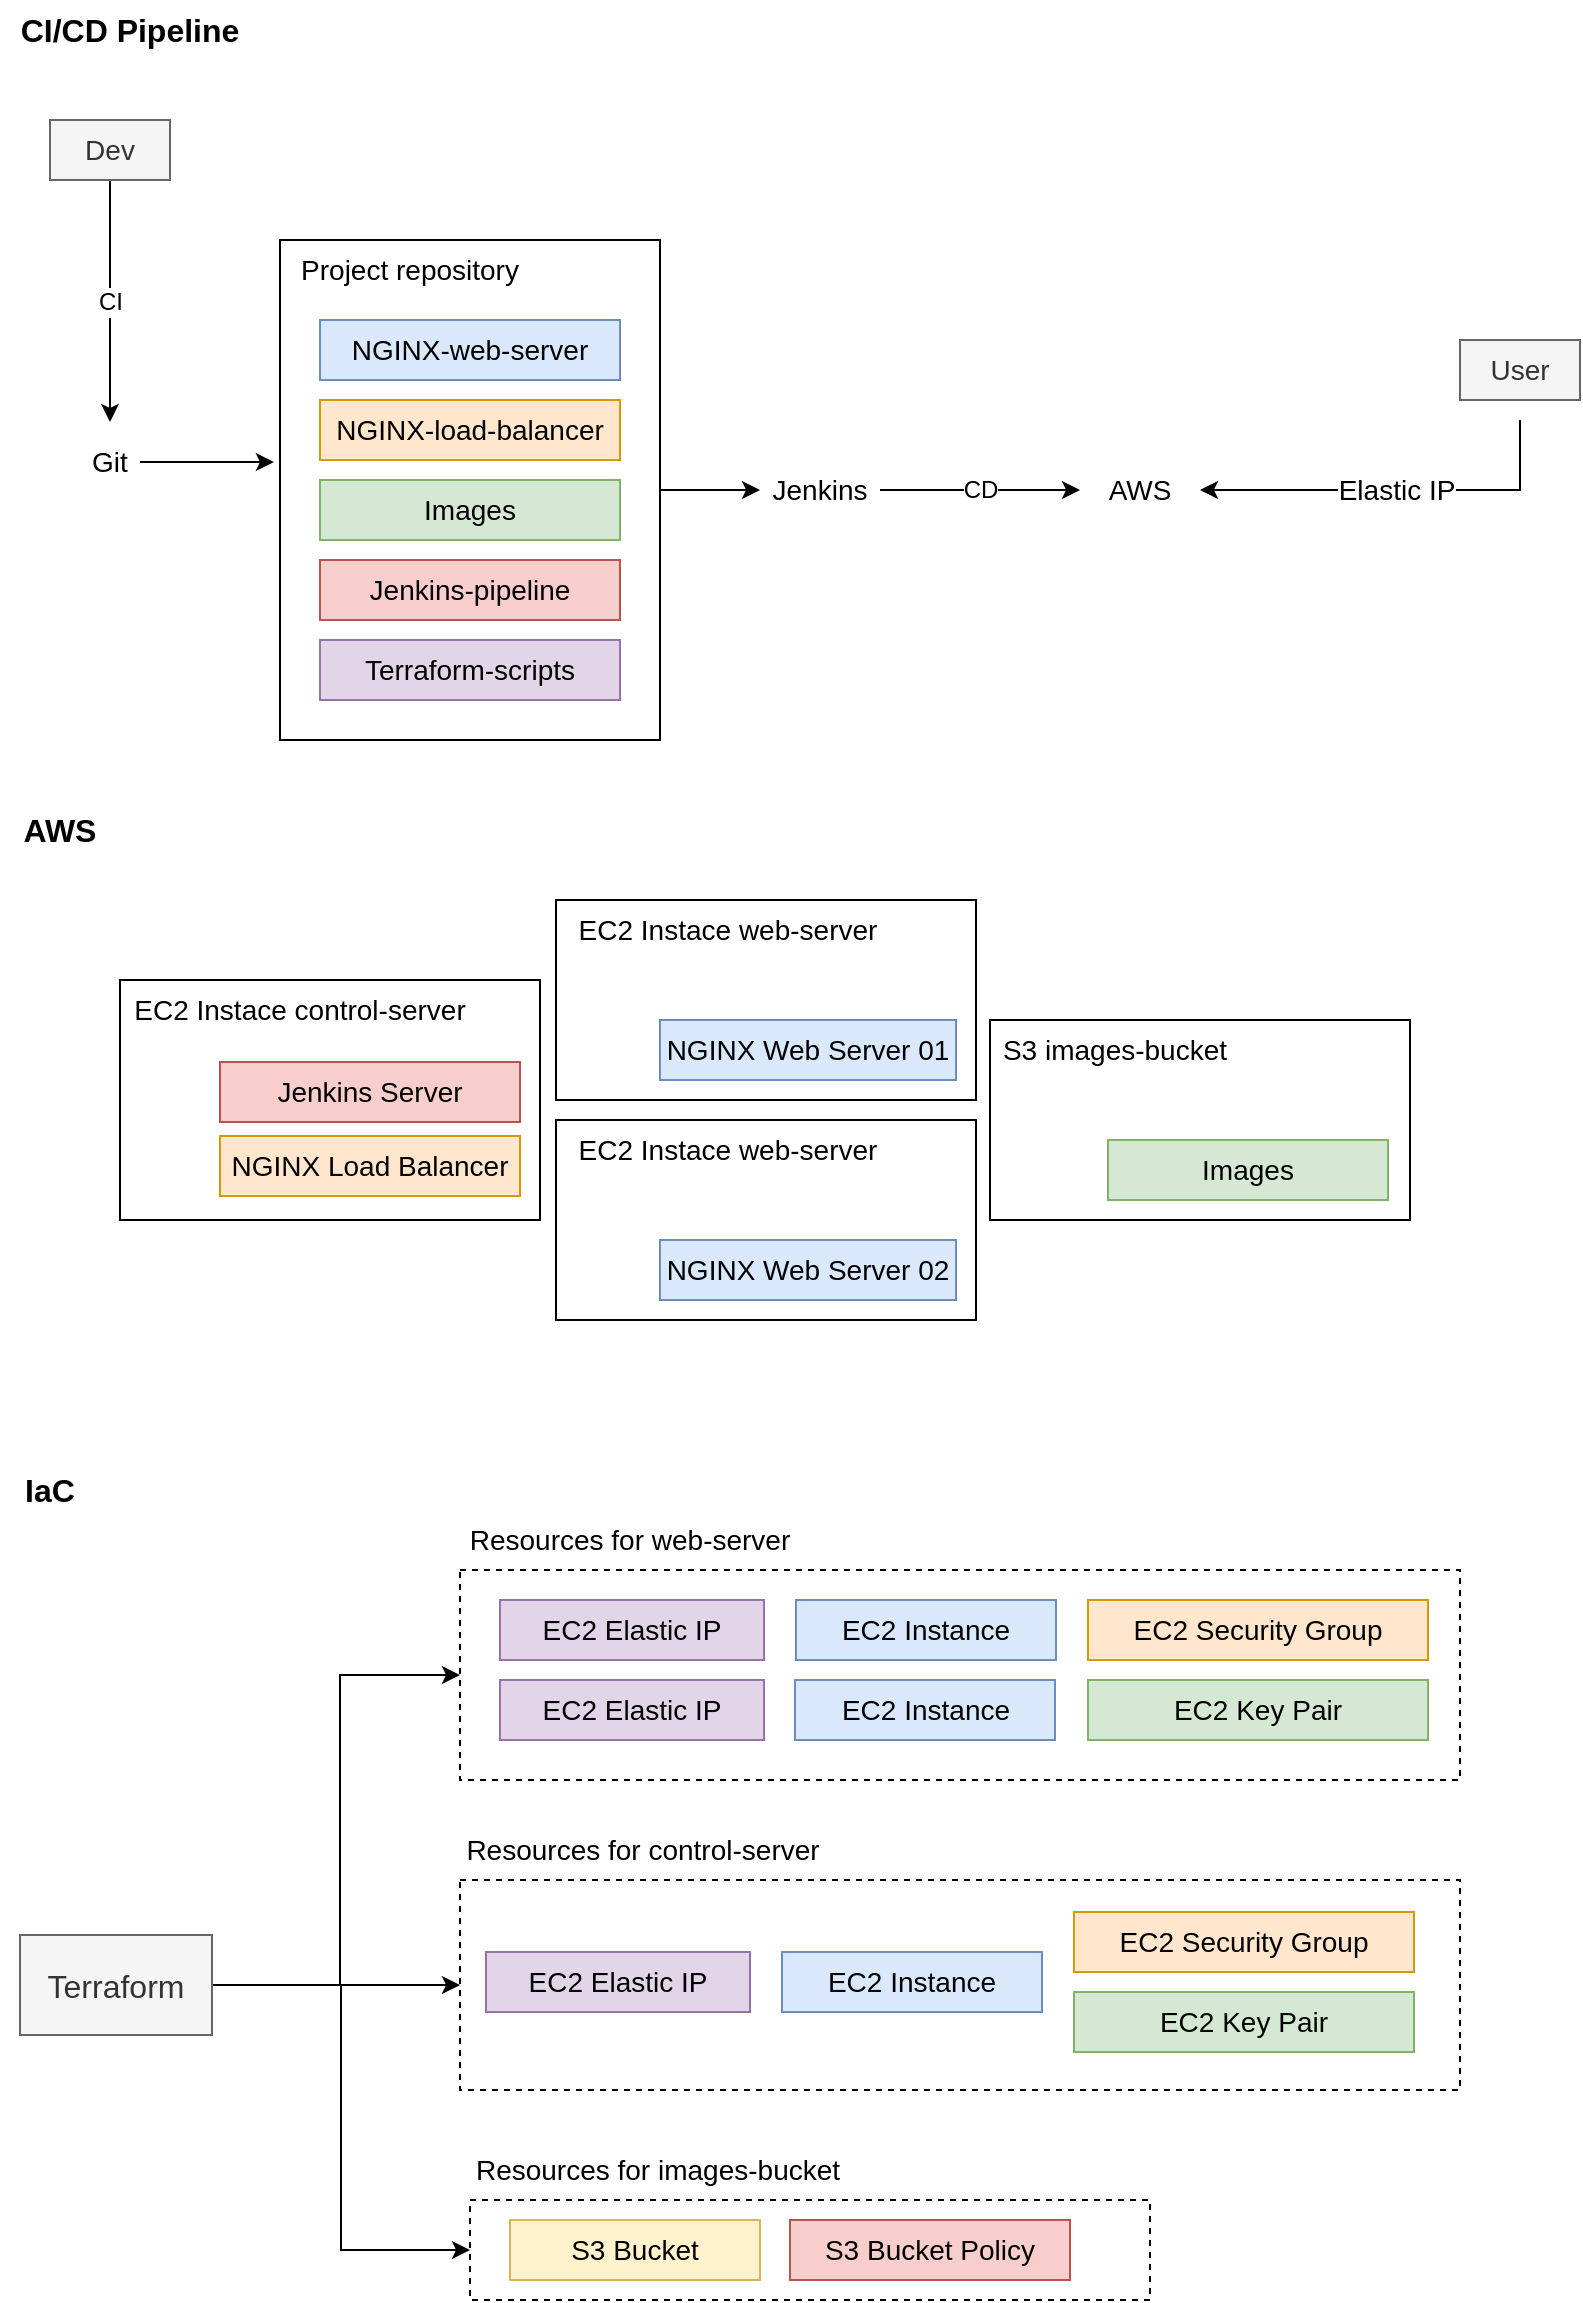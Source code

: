 <mxfile version="20.8.20" type="device"><diagram name="Página-1" id="8LstUIu0w2KGti7KVI91"><mxGraphModel dx="1434" dy="731" grid="1" gridSize="10" guides="1" tooltips="1" connect="1" arrows="1" fold="1" page="1" pageScale="1" pageWidth="827" pageHeight="1169" math="0" shadow="0"><root><mxCell id="0"/><mxCell id="1" parent="0"/><mxCell id="2ly2x3-yDrFPD5Wxyusf-60" value="" style="rounded=0;whiteSpace=wrap;html=1;fontSize=14;strokeColor=default;fillColor=none;dashed=1;" vertex="1" parent="1"><mxGeometry x="260" y="795" width="500" height="105" as="geometry"/></mxCell><mxCell id="2ly2x3-yDrFPD5Wxyusf-21" value="" style="rounded=0;whiteSpace=wrap;html=1;fontSize=14;" vertex="1" parent="1"><mxGeometry x="308" y="460" width="210" height="100" as="geometry"/></mxCell><mxCell id="2ly2x3-yDrFPD5Wxyusf-12" value="CI" style="edgeStyle=orthogonalEdgeStyle;rounded=0;orthogonalLoop=1;jettySize=auto;html=1;entryX=0.5;entryY=0;entryDx=0;entryDy=0;fontSize=12;" edge="1" parent="1" source="2ly2x3-yDrFPD5Wxyusf-1" target="2ly2x3-yDrFPD5Wxyusf-2"><mxGeometry relative="1" as="geometry"/></mxCell><mxCell id="2ly2x3-yDrFPD5Wxyusf-1" value="Dev" style="text;html=1;strokeColor=#666666;fillColor=#f5f5f5;align=center;verticalAlign=middle;whiteSpace=wrap;rounded=0;fontSize=14;fontColor=#333333;" vertex="1" parent="1"><mxGeometry x="55" y="70" width="60" height="30" as="geometry"/></mxCell><mxCell id="2ly2x3-yDrFPD5Wxyusf-17" style="edgeStyle=orthogonalEdgeStyle;rounded=0;orthogonalLoop=1;jettySize=auto;html=1;entryX=-0.016;entryY=0.444;entryDx=0;entryDy=0;entryPerimeter=0;fontSize=14;" edge="1" parent="1" source="2ly2x3-yDrFPD5Wxyusf-2" target="2ly2x3-yDrFPD5Wxyusf-3"><mxGeometry relative="1" as="geometry"/></mxCell><mxCell id="2ly2x3-yDrFPD5Wxyusf-2" value="Git" style="text;html=1;strokeColor=none;fillColor=none;align=center;verticalAlign=middle;whiteSpace=wrap;rounded=0;fontSize=14;" vertex="1" parent="1"><mxGeometry x="70" y="221" width="30" height="40" as="geometry"/></mxCell><mxCell id="2ly2x3-yDrFPD5Wxyusf-19" style="edgeStyle=orthogonalEdgeStyle;rounded=0;orthogonalLoop=1;jettySize=auto;html=1;fontSize=14;" edge="1" parent="1" source="2ly2x3-yDrFPD5Wxyusf-3" target="2ly2x3-yDrFPD5Wxyusf-9"><mxGeometry relative="1" as="geometry"/></mxCell><mxCell id="2ly2x3-yDrFPD5Wxyusf-3" value="" style="rounded=0;whiteSpace=wrap;html=1;fontSize=14;" vertex="1" parent="1"><mxGeometry x="170" y="130" width="190" height="250" as="geometry"/></mxCell><mxCell id="2ly2x3-yDrFPD5Wxyusf-4" value="NGINX-web-server" style="text;html=1;strokeColor=#6c8ebf;fillColor=#dae8fc;align=center;verticalAlign=middle;whiteSpace=wrap;rounded=0;fontSize=14;" vertex="1" parent="1"><mxGeometry x="190" y="170" width="150" height="30" as="geometry"/></mxCell><mxCell id="2ly2x3-yDrFPD5Wxyusf-6" value="NGINX-load-balancer" style="text;html=1;strokeColor=#d79b00;fillColor=#ffe6cc;align=center;verticalAlign=middle;whiteSpace=wrap;rounded=0;fontSize=14;" vertex="1" parent="1"><mxGeometry x="190" y="210" width="150" height="30" as="geometry"/></mxCell><mxCell id="2ly2x3-yDrFPD5Wxyusf-15" value="CD" style="edgeStyle=orthogonalEdgeStyle;rounded=0;orthogonalLoop=1;jettySize=auto;html=1;fontSize=12;" edge="1" parent="1" source="2ly2x3-yDrFPD5Wxyusf-9" target="2ly2x3-yDrFPD5Wxyusf-11"><mxGeometry relative="1" as="geometry"/></mxCell><mxCell id="2ly2x3-yDrFPD5Wxyusf-9" value="Jenkins" style="text;html=1;strokeColor=none;fillColor=none;align=center;verticalAlign=middle;whiteSpace=wrap;rounded=0;fontSize=14;" vertex="1" parent="1"><mxGeometry x="410" y="240" width="60" height="30" as="geometry"/></mxCell><mxCell id="2ly2x3-yDrFPD5Wxyusf-11" value="AWS" style="text;html=1;strokeColor=none;fillColor=none;align=center;verticalAlign=middle;whiteSpace=wrap;rounded=0;fontSize=14;" vertex="1" parent="1"><mxGeometry x="570" y="240" width="60" height="30" as="geometry"/></mxCell><mxCell id="2ly2x3-yDrFPD5Wxyusf-20" value="NGINX Web Server 01" style="text;html=1;strokeColor=#6c8ebf;fillColor=#dae8fc;align=center;verticalAlign=middle;whiteSpace=wrap;rounded=0;fontSize=14;" vertex="1" parent="1"><mxGeometry x="360" y="520" width="148" height="30" as="geometry"/></mxCell><mxCell id="2ly2x3-yDrFPD5Wxyusf-22" value="EC2 Instace web-server" style="text;html=1;strokeColor=none;fillColor=none;align=center;verticalAlign=middle;whiteSpace=wrap;rounded=0;fontSize=14;" vertex="1" parent="1"><mxGeometry x="308" y="460" width="172" height="30" as="geometry"/></mxCell><mxCell id="2ly2x3-yDrFPD5Wxyusf-23" value="" style="rounded=0;whiteSpace=wrap;html=1;fontSize=14;" vertex="1" parent="1"><mxGeometry x="308" y="570" width="210" height="100" as="geometry"/></mxCell><mxCell id="2ly2x3-yDrFPD5Wxyusf-24" value="NGINX Web Server 02" style="text;html=1;strokeColor=#6c8ebf;fillColor=#dae8fc;align=center;verticalAlign=middle;whiteSpace=wrap;rounded=0;fontSize=14;" vertex="1" parent="1"><mxGeometry x="360" y="630" width="148" height="30" as="geometry"/></mxCell><mxCell id="2ly2x3-yDrFPD5Wxyusf-26" value="" style="rounded=0;whiteSpace=wrap;html=1;fontSize=14;" vertex="1" parent="1"><mxGeometry x="525" y="520" width="210" height="100" as="geometry"/></mxCell><mxCell id="2ly2x3-yDrFPD5Wxyusf-27" value="Images" style="text;html=1;strokeColor=#82b366;fillColor=#d5e8d4;align=center;verticalAlign=middle;whiteSpace=wrap;rounded=0;fontSize=14;" vertex="1" parent="1"><mxGeometry x="584" y="580" width="140" height="30" as="geometry"/></mxCell><mxCell id="2ly2x3-yDrFPD5Wxyusf-28" value="S3 images-bucket" style="text;html=1;strokeColor=none;fillColor=none;align=center;verticalAlign=middle;whiteSpace=wrap;rounded=0;fontSize=14;" vertex="1" parent="1"><mxGeometry x="525" y="520" width="125" height="30" as="geometry"/></mxCell><mxCell id="2ly2x3-yDrFPD5Wxyusf-29" value="" style="rounded=0;whiteSpace=wrap;html=1;fontSize=14;" vertex="1" parent="1"><mxGeometry x="90" y="500" width="210" height="120" as="geometry"/></mxCell><mxCell id="2ly2x3-yDrFPD5Wxyusf-30" value="Jenkins Server" style="text;html=1;strokeColor=#b85450;fillColor=#f8cecc;align=center;verticalAlign=middle;whiteSpace=wrap;rounded=0;fontSize=14;" vertex="1" parent="1"><mxGeometry x="140" y="541" width="150" height="30" as="geometry"/></mxCell><mxCell id="2ly2x3-yDrFPD5Wxyusf-31" value="EC2 Instace control-server" style="text;html=1;strokeColor=none;fillColor=none;align=center;verticalAlign=middle;whiteSpace=wrap;rounded=0;fontSize=14;" vertex="1" parent="1"><mxGeometry x="90" y="500" width="180" height="30" as="geometry"/></mxCell><mxCell id="2ly2x3-yDrFPD5Wxyusf-32" value="NGINX Load Balancer" style="text;html=1;strokeColor=#d79b00;fillColor=#ffe6cc;align=center;verticalAlign=middle;whiteSpace=wrap;rounded=0;fontSize=14;" vertex="1" parent="1"><mxGeometry x="140" y="578" width="150" height="30" as="geometry"/></mxCell><mxCell id="2ly2x3-yDrFPD5Wxyusf-33" value="Project repository" style="text;html=1;strokeColor=none;fillColor=none;align=center;verticalAlign=middle;whiteSpace=wrap;rounded=0;fontSize=14;" vertex="1" parent="1"><mxGeometry x="170" y="130" width="130" height="30" as="geometry"/></mxCell><mxCell id="2ly2x3-yDrFPD5Wxyusf-34" value="&lt;b style=&quot;font-size: 16px;&quot;&gt;CI/CD Pipeline&lt;/b&gt;" style="text;html=1;strokeColor=none;fillColor=none;align=center;verticalAlign=middle;whiteSpace=wrap;rounded=0;fontSize=16;" vertex="1" parent="1"><mxGeometry x="30" y="10" width="130" height="30" as="geometry"/></mxCell><mxCell id="2ly2x3-yDrFPD5Wxyusf-36" value="Elastic IP" style="edgeStyle=orthogonalEdgeStyle;rounded=0;orthogonalLoop=1;jettySize=auto;html=1;entryX=1;entryY=0.5;entryDx=0;entryDy=0;fontSize=14;" edge="1" parent="1" target="2ly2x3-yDrFPD5Wxyusf-11"><mxGeometry relative="1" as="geometry"><mxPoint x="790" y="220" as="sourcePoint"/><Array as="points"><mxPoint x="685" y="255"/><mxPoint x="685" y="255"/></Array></mxGeometry></mxCell><mxCell id="2ly2x3-yDrFPD5Wxyusf-35" value="User" style="text;html=1;strokeColor=#666666;fillColor=#f5f5f5;align=center;verticalAlign=middle;whiteSpace=wrap;rounded=0;fontSize=14;fontColor=#333333;" vertex="1" parent="1"><mxGeometry x="760" y="180" width="60" height="30" as="geometry"/></mxCell><mxCell id="2ly2x3-yDrFPD5Wxyusf-37" value="&lt;b style=&quot;font-size: 16px;&quot;&gt;AWS&lt;/b&gt;" style="text;html=1;strokeColor=none;fillColor=none;align=center;verticalAlign=middle;whiteSpace=wrap;rounded=0;fontSize=16;" vertex="1" parent="1"><mxGeometry x="30" y="410" width="60" height="30" as="geometry"/></mxCell><mxCell id="2ly2x3-yDrFPD5Wxyusf-39" value="&lt;b style=&quot;font-size: 16px;&quot;&gt;IaC&lt;/b&gt;" style="text;html=1;strokeColor=none;fillColor=none;align=center;verticalAlign=middle;whiteSpace=wrap;rounded=0;fontSize=16;" vertex="1" parent="1"><mxGeometry x="30" y="740" width="50" height="30" as="geometry"/></mxCell><mxCell id="2ly2x3-yDrFPD5Wxyusf-71" style="edgeStyle=orthogonalEdgeStyle;rounded=0;orthogonalLoop=1;jettySize=auto;html=1;entryX=0;entryY=0.5;entryDx=0;entryDy=0;fontSize=12;" edge="1" parent="1" source="2ly2x3-yDrFPD5Wxyusf-40" target="2ly2x3-yDrFPD5Wxyusf-63"><mxGeometry relative="1" as="geometry"/></mxCell><mxCell id="2ly2x3-yDrFPD5Wxyusf-72" style="edgeStyle=orthogonalEdgeStyle;rounded=0;orthogonalLoop=1;jettySize=auto;html=1;entryX=0;entryY=0.5;entryDx=0;entryDy=0;fontSize=12;" edge="1" parent="1" source="2ly2x3-yDrFPD5Wxyusf-40" target="2ly2x3-yDrFPD5Wxyusf-65"><mxGeometry relative="1" as="geometry"/></mxCell><mxCell id="2ly2x3-yDrFPD5Wxyusf-73" style="edgeStyle=orthogonalEdgeStyle;rounded=0;orthogonalLoop=1;jettySize=auto;html=1;entryX=0;entryY=0.5;entryDx=0;entryDy=0;fontSize=12;" edge="1" parent="1" source="2ly2x3-yDrFPD5Wxyusf-40" target="2ly2x3-yDrFPD5Wxyusf-60"><mxGeometry relative="1" as="geometry"><Array as="points"><mxPoint x="200" y="1003"/><mxPoint x="200" y="848"/></Array></mxGeometry></mxCell><mxCell id="2ly2x3-yDrFPD5Wxyusf-40" value="&lt;font style=&quot;font-size: 16px;&quot;&gt;Terraform&lt;/font&gt;" style="text;html=1;strokeColor=#666666;fillColor=#f5f5f5;align=center;verticalAlign=middle;whiteSpace=wrap;rounded=0;fontSize=14;fontColor=#333333;" vertex="1" parent="1"><mxGeometry x="40" y="977.5" width="96" height="50" as="geometry"/></mxCell><mxCell id="2ly2x3-yDrFPD5Wxyusf-41" value="EC2 Instance" style="text;html=1;strokeColor=#6c8ebf;fillColor=#dae8fc;align=center;verticalAlign=middle;whiteSpace=wrap;rounded=0;fontSize=14;" vertex="1" parent="1"><mxGeometry x="428" y="810" width="130" height="30" as="geometry"/></mxCell><mxCell id="2ly2x3-yDrFPD5Wxyusf-42" value="EC2 Instance" style="text;html=1;strokeColor=#6c8ebf;fillColor=#dae8fc;align=center;verticalAlign=middle;whiteSpace=wrap;rounded=0;fontSize=14;" vertex="1" parent="1"><mxGeometry x="427.5" y="850" width="130" height="30" as="geometry"/></mxCell><mxCell id="2ly2x3-yDrFPD5Wxyusf-44" value="S3 Bucket" style="text;html=1;strokeColor=#d6b656;fillColor=#fff2cc;align=center;verticalAlign=middle;whiteSpace=wrap;rounded=0;fontSize=14;" vertex="1" parent="1"><mxGeometry x="285" y="1120" width="125" height="30" as="geometry"/></mxCell><mxCell id="2ly2x3-yDrFPD5Wxyusf-45" value="EC2 Security Group" style="text;html=1;strokeColor=#d79b00;fillColor=#ffe6cc;align=center;verticalAlign=middle;whiteSpace=wrap;rounded=0;fontSize=14;" vertex="1" parent="1"><mxGeometry x="574" y="810" width="170" height="30" as="geometry"/></mxCell><mxCell id="2ly2x3-yDrFPD5Wxyusf-47" value="EC2 Key Pair" style="text;html=1;strokeColor=#82b366;fillColor=#d5e8d4;align=center;verticalAlign=middle;whiteSpace=wrap;rounded=0;fontSize=14;" vertex="1" parent="1"><mxGeometry x="574" y="850" width="170" height="30" as="geometry"/></mxCell><mxCell id="2ly2x3-yDrFPD5Wxyusf-49" value="S3 Bucket Policy" style="text;html=1;strokeColor=#b85450;fillColor=#f8cecc;align=center;verticalAlign=middle;whiteSpace=wrap;rounded=0;fontSize=14;" vertex="1" parent="1"><mxGeometry x="425" y="1120" width="140" height="30" as="geometry"/></mxCell><mxCell id="2ly2x3-yDrFPD5Wxyusf-50" value="EC2 Elastic IP" style="text;html=1;strokeColor=#9673a6;fillColor=#e1d5e7;align=center;verticalAlign=middle;whiteSpace=wrap;rounded=0;fontSize=14;" vertex="1" parent="1"><mxGeometry x="280" y="810" width="132" height="30" as="geometry"/></mxCell><mxCell id="2ly2x3-yDrFPD5Wxyusf-51" value="EC2 Elastic IP" style="text;html=1;strokeColor=#9673a6;fillColor=#e1d5e7;align=center;verticalAlign=middle;whiteSpace=wrap;rounded=0;fontSize=14;" vertex="1" parent="1"><mxGeometry x="280" y="850" width="132" height="30" as="geometry"/></mxCell><mxCell id="2ly2x3-yDrFPD5Wxyusf-55" value="EC2 Instance" style="text;html=1;strokeColor=#6c8ebf;fillColor=#dae8fc;align=center;verticalAlign=middle;whiteSpace=wrap;rounded=0;fontSize=14;" vertex="1" parent="1"><mxGeometry x="421" y="986" width="130" height="30" as="geometry"/></mxCell><mxCell id="2ly2x3-yDrFPD5Wxyusf-56" value="EC2 Security Group" style="text;html=1;strokeColor=#d79b00;fillColor=#ffe6cc;align=center;verticalAlign=middle;whiteSpace=wrap;rounded=0;fontSize=14;" vertex="1" parent="1"><mxGeometry x="567" y="966" width="170" height="30" as="geometry"/></mxCell><mxCell id="2ly2x3-yDrFPD5Wxyusf-57" value="EC2 Key Pair" style="text;html=1;strokeColor=#82b366;fillColor=#d5e8d4;align=center;verticalAlign=middle;whiteSpace=wrap;rounded=0;fontSize=14;" vertex="1" parent="1"><mxGeometry x="567" y="1006" width="170" height="30" as="geometry"/></mxCell><mxCell id="2ly2x3-yDrFPD5Wxyusf-59" value="EC2 Elastic IP" style="text;html=1;strokeColor=#9673a6;fillColor=#e1d5e7;align=center;verticalAlign=middle;whiteSpace=wrap;rounded=0;fontSize=14;" vertex="1" parent="1"><mxGeometry x="273" y="986" width="132" height="30" as="geometry"/></mxCell><mxCell id="2ly2x3-yDrFPD5Wxyusf-61" value="Resources for web-server" style="text;html=1;strokeColor=none;fillColor=none;align=center;verticalAlign=middle;whiteSpace=wrap;rounded=0;fontSize=14;" vertex="1" parent="1"><mxGeometry x="260" y="765" width="170" height="30" as="geometry"/></mxCell><mxCell id="2ly2x3-yDrFPD5Wxyusf-63" value="" style="rounded=0;whiteSpace=wrap;html=1;fontSize=14;strokeColor=default;fillColor=none;dashed=1;" vertex="1" parent="1"><mxGeometry x="260" y="950" width="500" height="105" as="geometry"/></mxCell><mxCell id="2ly2x3-yDrFPD5Wxyusf-64" value="Resources for control-server" style="text;html=1;strokeColor=none;fillColor=none;align=center;verticalAlign=middle;whiteSpace=wrap;rounded=0;fontSize=14;" vertex="1" parent="1"><mxGeometry x="260" y="920" width="183" height="30" as="geometry"/></mxCell><mxCell id="2ly2x3-yDrFPD5Wxyusf-65" value="" style="rounded=0;whiteSpace=wrap;html=1;fontSize=14;strokeColor=default;fillColor=none;dashed=1;" vertex="1" parent="1"><mxGeometry x="265" y="1110" width="340" height="50" as="geometry"/></mxCell><mxCell id="2ly2x3-yDrFPD5Wxyusf-66" value="Resources for images-bucket" style="text;html=1;strokeColor=none;fillColor=none;align=center;verticalAlign=middle;whiteSpace=wrap;rounded=0;fontSize=14;" vertex="1" parent="1"><mxGeometry x="263" y="1080" width="192" height="30" as="geometry"/></mxCell><mxCell id="2ly2x3-yDrFPD5Wxyusf-74" value="EC2 Instace web-server" style="text;html=1;strokeColor=none;fillColor=none;align=center;verticalAlign=middle;whiteSpace=wrap;rounded=0;fontSize=14;" vertex="1" parent="1"><mxGeometry x="308" y="570" width="172" height="30" as="geometry"/></mxCell><mxCell id="2ly2x3-yDrFPD5Wxyusf-75" value="Images" style="text;html=1;strokeColor=#82b366;fillColor=#d5e8d4;align=center;verticalAlign=middle;whiteSpace=wrap;rounded=0;fontSize=14;" vertex="1" parent="1"><mxGeometry x="190" y="250" width="150" height="30" as="geometry"/></mxCell><mxCell id="2ly2x3-yDrFPD5Wxyusf-76" value="Jenkins-pipeline" style="text;html=1;strokeColor=#b85450;fillColor=#f8cecc;align=center;verticalAlign=middle;whiteSpace=wrap;rounded=0;fontSize=14;" vertex="1" parent="1"><mxGeometry x="190" y="290" width="150" height="30" as="geometry"/></mxCell><mxCell id="2ly2x3-yDrFPD5Wxyusf-77" value="Terraform-scripts" style="text;html=1;strokeColor=#9673a6;fillColor=#e1d5e7;align=center;verticalAlign=middle;whiteSpace=wrap;rounded=0;fontSize=14;" vertex="1" parent="1"><mxGeometry x="190" y="330" width="150" height="30" as="geometry"/></mxCell></root></mxGraphModel></diagram></mxfile>